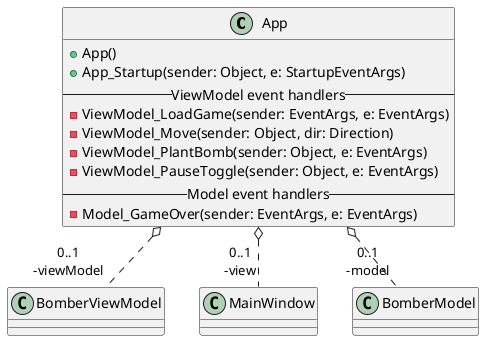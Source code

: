 @startuml

class App {
    + App()
    + App_Startup(sender: Object, e: StartupEventArgs)
    --ViewModel event handlers--
    - ViewModel_LoadGame(sender: EventArgs, e: EventArgs)
    - ViewModel_Move(sender: Object, dir: Direction)
    - ViewModel_PlantBomb(sender: Object, e: EventArgs)
    - ViewModel_PauseToggle(sender: Object, e: EventArgs)
    --Model event handlers--
    - Model_GameOver(sender: EventArgs, e: EventArgs)
}

class BomberViewModel{}

class MainWindow{}

class BomberModel{

}

App o.. "0..1\n-viewModel" BomberViewModel
App o.. "0..1\n-model" BomberModel
App o.. "0..1\n-view" MainWindow
@enduml